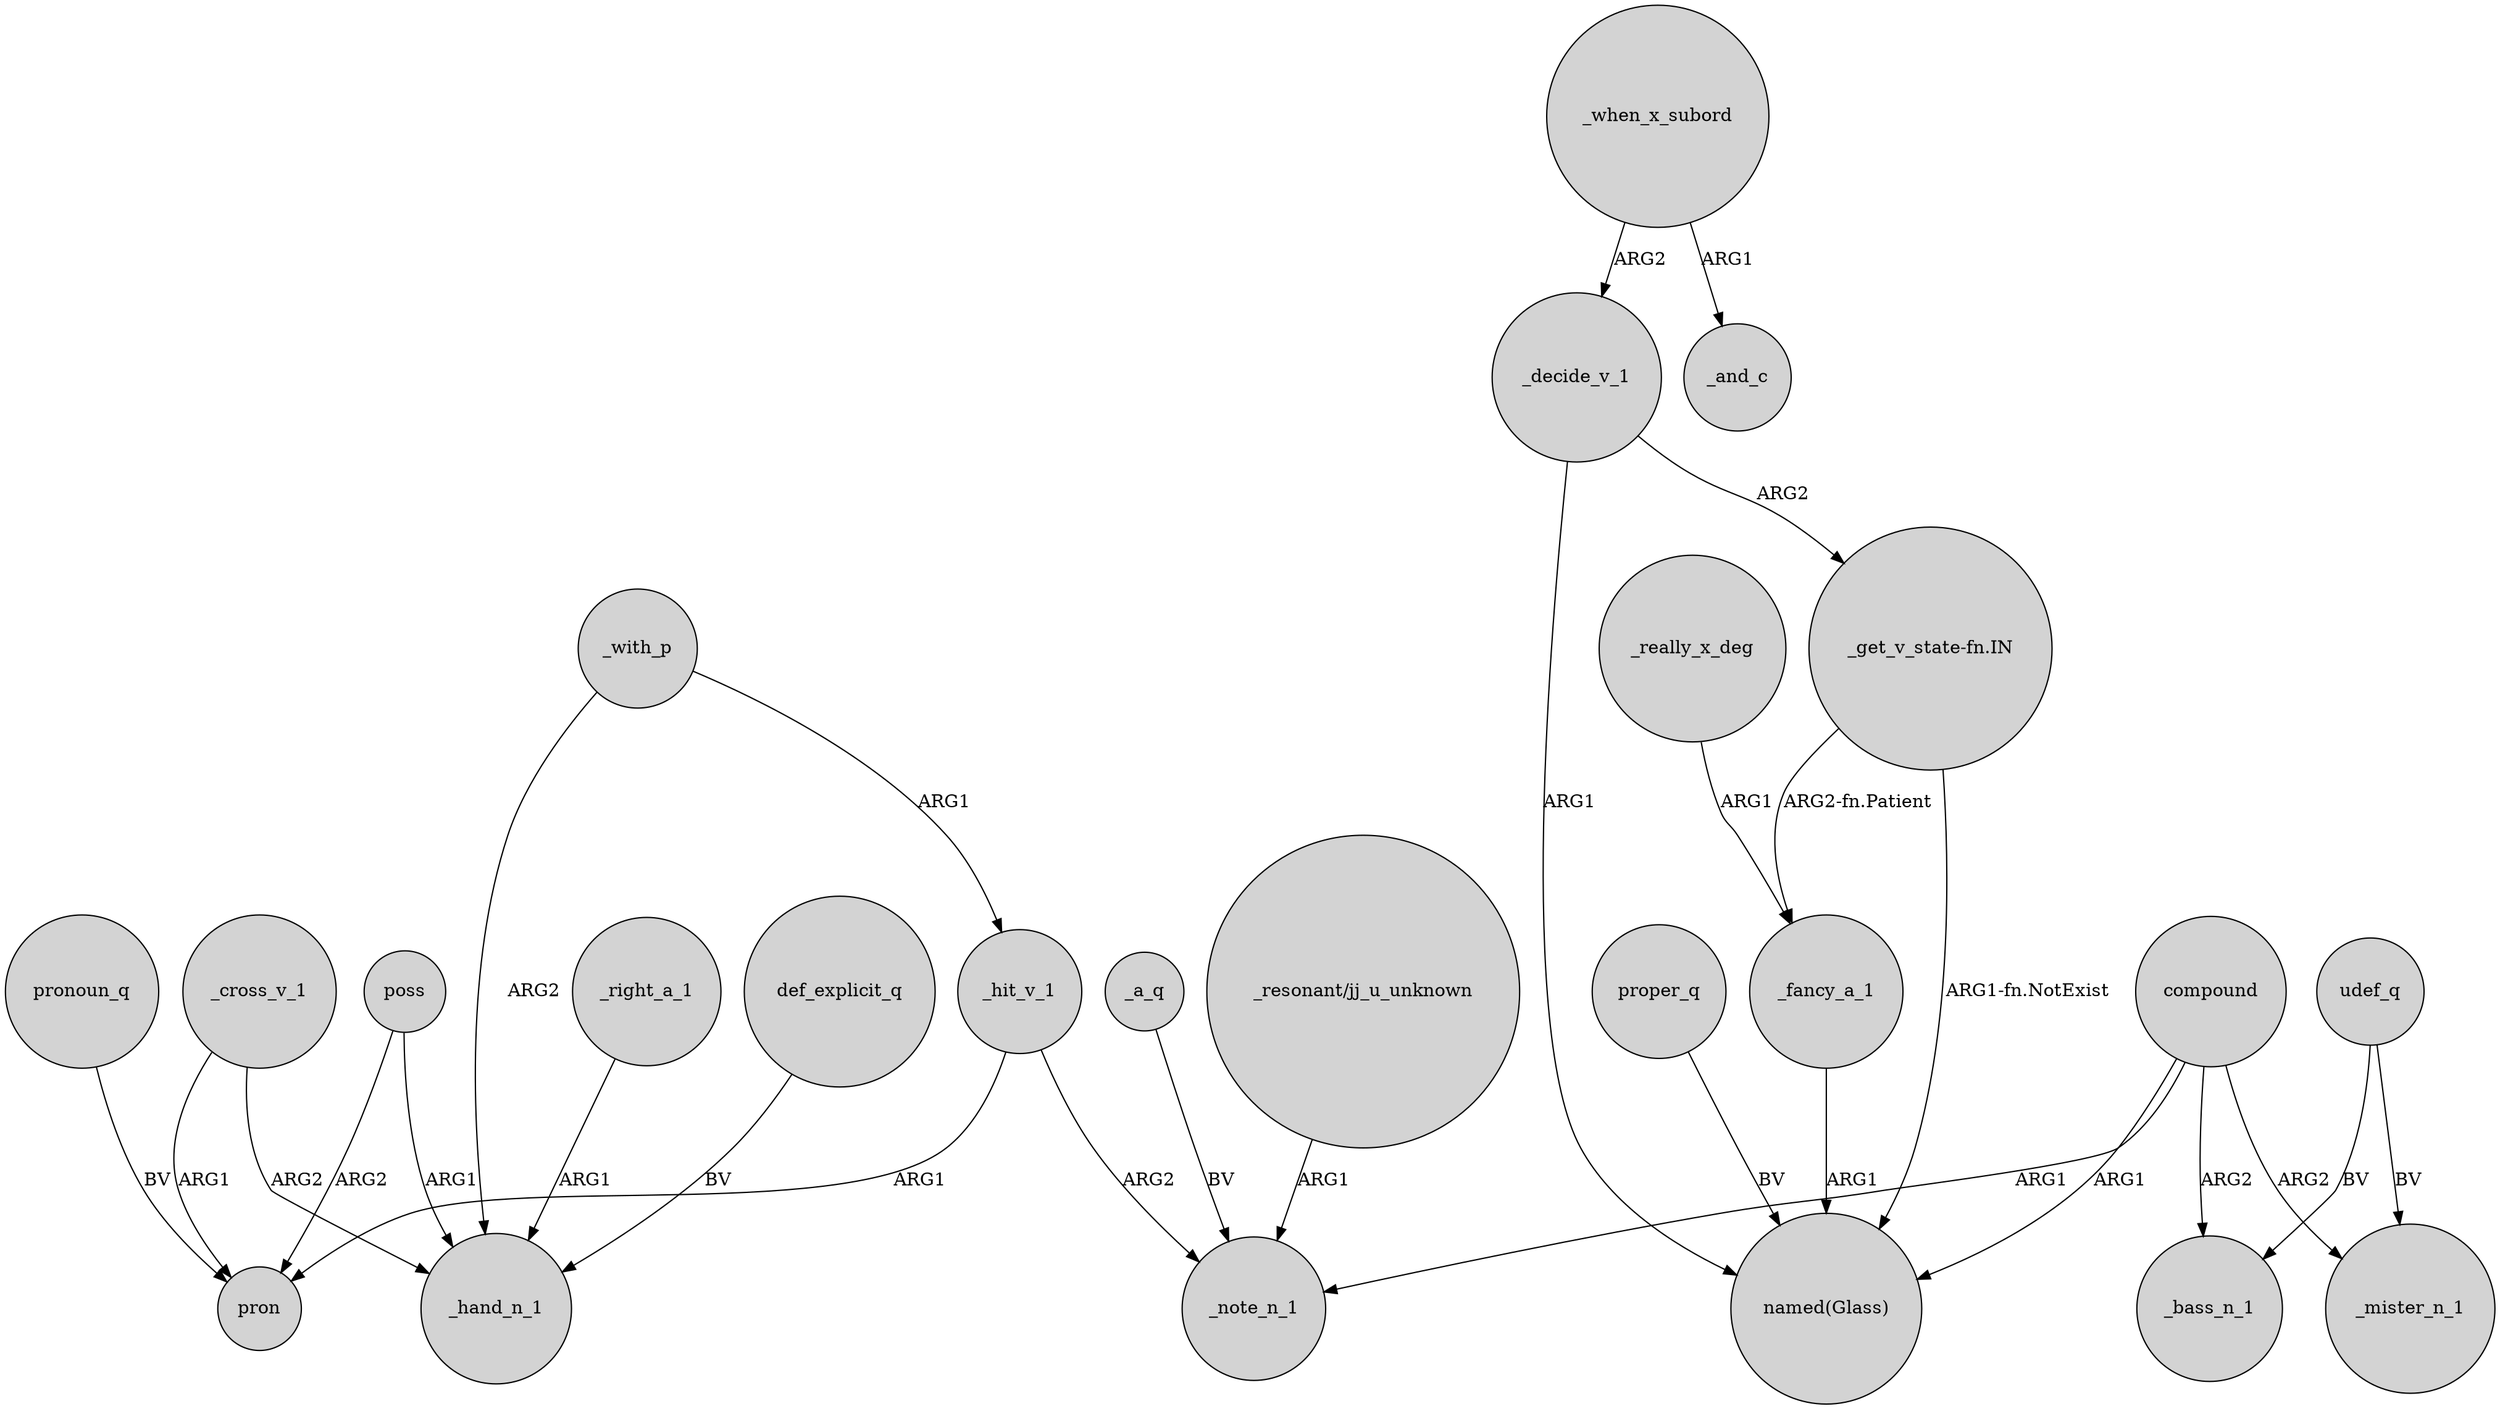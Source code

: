 digraph {
	node [shape=circle style=filled]
	_with_p -> _hit_v_1 [label=ARG1]
	_with_p -> _hand_n_1 [label=ARG2]
	poss -> pron [label=ARG2]
	"_resonant/jj_u_unknown" -> _note_n_1 [label=ARG1]
	compound -> _note_n_1 [label=ARG1]
	_right_a_1 -> _hand_n_1 [label=ARG1]
	_decide_v_1 -> "named(Glass)" [label=ARG1]
	udef_q -> _bass_n_1 [label=BV]
	"_get_v_state-fn.IN" -> "named(Glass)" [label="ARG1-fn.NotExist"]
	compound -> _mister_n_1 [label=ARG2]
	udef_q -> _mister_n_1 [label=BV]
	_a_q -> _note_n_1 [label=BV]
	_cross_v_1 -> pron [label=ARG1]
	compound -> "named(Glass)" [label=ARG1]
	_when_x_subord -> _decide_v_1 [label=ARG2]
	pronoun_q -> pron [label=BV]
	def_explicit_q -> _hand_n_1 [label=BV]
	_hit_v_1 -> pron [label=ARG1]
	compound -> _bass_n_1 [label=ARG2]
	_cross_v_1 -> _hand_n_1 [label=ARG2]
	_when_x_subord -> _and_c [label=ARG1]
	"_get_v_state-fn.IN" -> _fancy_a_1 [label="ARG2-fn.Patient"]
	poss -> _hand_n_1 [label=ARG1]
	_fancy_a_1 -> "named(Glass)" [label=ARG1]
	_really_x_deg -> _fancy_a_1 [label=ARG1]
	_decide_v_1 -> "_get_v_state-fn.IN" [label=ARG2]
	_hit_v_1 -> _note_n_1 [label=ARG2]
	proper_q -> "named(Glass)" [label=BV]
}
